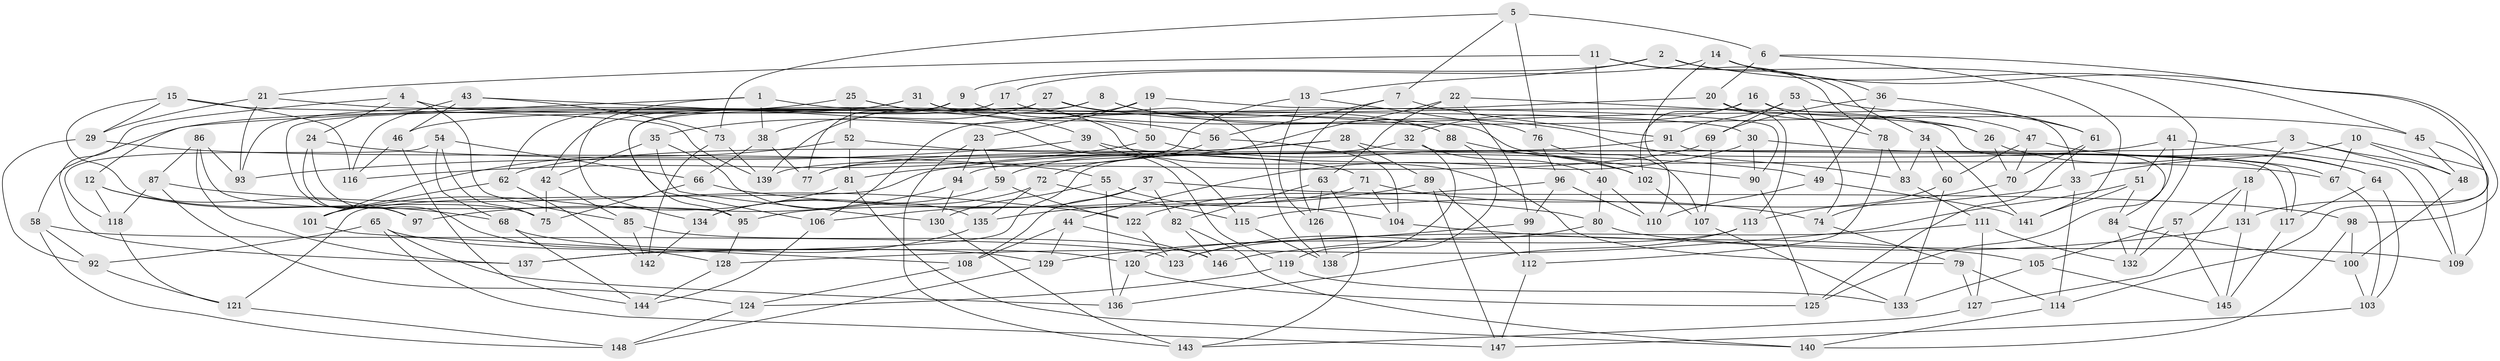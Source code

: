// Generated by graph-tools (version 1.1) at 2025/11/02/27/25 16:11:45]
// undirected, 148 vertices, 296 edges
graph export_dot {
graph [start="1"]
  node [color=gray90,style=filled];
  1;
  2;
  3;
  4;
  5;
  6;
  7;
  8;
  9;
  10;
  11;
  12;
  13;
  14;
  15;
  16;
  17;
  18;
  19;
  20;
  21;
  22;
  23;
  24;
  25;
  26;
  27;
  28;
  29;
  30;
  31;
  32;
  33;
  34;
  35;
  36;
  37;
  38;
  39;
  40;
  41;
  42;
  43;
  44;
  45;
  46;
  47;
  48;
  49;
  50;
  51;
  52;
  53;
  54;
  55;
  56;
  57;
  58;
  59;
  60;
  61;
  62;
  63;
  64;
  65;
  66;
  67;
  68;
  69;
  70;
  71;
  72;
  73;
  74;
  75;
  76;
  77;
  78;
  79;
  80;
  81;
  82;
  83;
  84;
  85;
  86;
  87;
  88;
  89;
  90;
  91;
  92;
  93;
  94;
  95;
  96;
  97;
  98;
  99;
  100;
  101;
  102;
  103;
  104;
  105;
  106;
  107;
  108;
  109;
  110;
  111;
  112;
  113;
  114;
  115;
  116;
  117;
  118;
  119;
  120;
  121;
  122;
  123;
  124;
  125;
  126;
  127;
  128;
  129;
  130;
  131;
  132;
  133;
  134;
  135;
  136;
  137;
  138;
  139;
  140;
  141;
  142;
  143;
  144;
  145;
  146;
  147;
  148;
  1 -- 30;
  1 -- 12;
  1 -- 134;
  1 -- 38;
  2 -- 34;
  2 -- 13;
  2 -- 45;
  2 -- 9;
  3 -- 94;
  3 -- 109;
  3 -- 18;
  3 -- 48;
  4 -- 137;
  4 -- 90;
  4 -- 24;
  4 -- 85;
  5 -- 7;
  5 -- 76;
  5 -- 6;
  5 -- 73;
  6 -- 131;
  6 -- 141;
  6 -- 20;
  7 -- 126;
  7 -- 56;
  7 -- 91;
  8 -- 88;
  8 -- 95;
  8 -- 139;
  8 -- 83;
  9 -- 50;
  9 -- 62;
  9 -- 77;
  10 -- 33;
  10 -- 109;
  10 -- 48;
  10 -- 67;
  11 -- 21;
  11 -- 40;
  11 -- 78;
  11 -- 132;
  12 -- 97;
  12 -- 118;
  12 -- 68;
  13 -- 126;
  13 -- 76;
  13 -- 77;
  14 -- 98;
  14 -- 110;
  14 -- 36;
  14 -- 17;
  15 -- 75;
  15 -- 29;
  15 -- 139;
  15 -- 116;
  16 -- 33;
  16 -- 32;
  16 -- 102;
  16 -- 78;
  17 -- 42;
  17 -- 26;
  17 -- 106;
  18 -- 57;
  18 -- 131;
  18 -- 127;
  19 -- 23;
  19 -- 50;
  19 -- 90;
  19 -- 35;
  20 -- 106;
  20 -- 113;
  20 -- 47;
  21 -- 29;
  21 -- 88;
  21 -- 93;
  22 -- 99;
  22 -- 59;
  22 -- 26;
  22 -- 63;
  23 -- 59;
  23 -- 143;
  23 -- 94;
  24 -- 128;
  24 -- 97;
  24 -- 49;
  25 -- 39;
  25 -- 52;
  25 -- 58;
  25 -- 79;
  26 -- 64;
  26 -- 70;
  27 -- 38;
  27 -- 97;
  27 -- 138;
  27 -- 45;
  28 -- 62;
  28 -- 117;
  28 -- 89;
  28 -- 77;
  29 -- 55;
  29 -- 92;
  30 -- 44;
  30 -- 67;
  30 -- 90;
  31 -- 84;
  31 -- 46;
  31 -- 56;
  31 -- 93;
  32 -- 119;
  32 -- 137;
  32 -- 40;
  33 -- 114;
  33 -- 115;
  34 -- 141;
  34 -- 83;
  34 -- 60;
  35 -- 135;
  35 -- 42;
  35 -- 130;
  36 -- 69;
  36 -- 49;
  36 -- 61;
  37 -- 82;
  37 -- 98;
  37 -- 106;
  37 -- 108;
  38 -- 66;
  38 -- 77;
  39 -- 115;
  39 -- 67;
  39 -- 93;
  40 -- 80;
  40 -- 110;
  41 -- 121;
  41 -- 109;
  41 -- 125;
  41 -- 51;
  42 -- 75;
  42 -- 85;
  43 -- 46;
  43 -- 116;
  43 -- 119;
  43 -- 73;
  44 -- 129;
  44 -- 146;
  44 -- 108;
  45 -- 114;
  45 -- 48;
  46 -- 116;
  46 -- 144;
  47 -- 70;
  47 -- 60;
  47 -- 64;
  48 -- 100;
  49 -- 141;
  49 -- 110;
  50 -- 102;
  50 -- 116;
  51 -- 141;
  51 -- 128;
  51 -- 84;
  52 -- 71;
  52 -- 81;
  52 -- 101;
  53 -- 91;
  53 -- 69;
  53 -- 74;
  53 -- 61;
  54 -- 66;
  54 -- 118;
  54 -- 68;
  54 -- 75;
  55 -- 104;
  55 -- 130;
  55 -- 136;
  56 -- 72;
  56 -- 104;
  57 -- 132;
  57 -- 145;
  57 -- 105;
  58 -- 148;
  58 -- 123;
  58 -- 92;
  59 -- 134;
  59 -- 122;
  60 -- 113;
  60 -- 133;
  61 -- 125;
  61 -- 70;
  62 -- 101;
  62 -- 142;
  63 -- 126;
  63 -- 143;
  63 -- 82;
  64 -- 103;
  64 -- 117;
  65 -- 92;
  65 -- 136;
  65 -- 147;
  65 -- 129;
  66 -- 80;
  66 -- 75;
  67 -- 103;
  68 -- 120;
  68 -- 144;
  69 -- 107;
  69 -- 81;
  70 -- 74;
  71 -- 104;
  71 -- 74;
  71 -- 95;
  72 -- 135;
  72 -- 115;
  72 -- 134;
  73 -- 142;
  73 -- 139;
  74 -- 79;
  76 -- 107;
  76 -- 96;
  78 -- 112;
  78 -- 83;
  79 -- 114;
  79 -- 127;
  80 -- 109;
  80 -- 123;
  81 -- 101;
  81 -- 140;
  82 -- 140;
  82 -- 146;
  83 -- 111;
  84 -- 132;
  84 -- 100;
  85 -- 142;
  85 -- 146;
  86 -- 95;
  86 -- 93;
  86 -- 137;
  86 -- 87;
  87 -- 124;
  87 -- 122;
  87 -- 118;
  88 -- 138;
  88 -- 102;
  89 -- 147;
  89 -- 112;
  89 -- 135;
  90 -- 125;
  91 -- 139;
  91 -- 117;
  92 -- 121;
  94 -- 97;
  94 -- 130;
  95 -- 128;
  96 -- 122;
  96 -- 99;
  96 -- 110;
  98 -- 100;
  98 -- 140;
  99 -- 112;
  99 -- 129;
  100 -- 103;
  101 -- 108;
  102 -- 107;
  103 -- 147;
  104 -- 105;
  105 -- 133;
  105 -- 145;
  106 -- 144;
  107 -- 133;
  108 -- 124;
  111 -- 132;
  111 -- 127;
  111 -- 123;
  112 -- 147;
  113 -- 120;
  113 -- 136;
  114 -- 140;
  115 -- 138;
  117 -- 145;
  118 -- 121;
  119 -- 124;
  119 -- 133;
  120 -- 125;
  120 -- 136;
  121 -- 148;
  122 -- 123;
  124 -- 148;
  126 -- 138;
  127 -- 143;
  128 -- 144;
  129 -- 148;
  130 -- 143;
  131 -- 145;
  131 -- 146;
  134 -- 142;
  135 -- 137;
}
